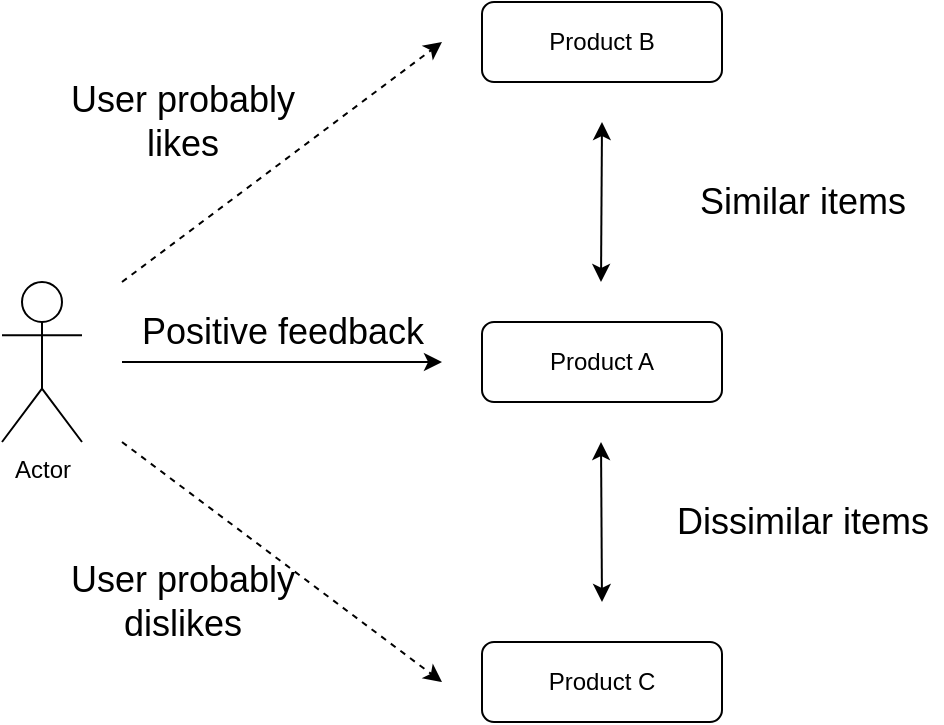 <mxfile version="14.5.7" type="device"><diagram id="C5RBs43oDa-KdzZeNtuy" name="Page-1"><mxGraphModel dx="792" dy="764" grid="1" gridSize="10" guides="1" tooltips="1" connect="1" arrows="1" fold="1" page="1" pageScale="1" pageWidth="827" pageHeight="1169" math="0" shadow="0"><root><mxCell id="WIyWlLk6GJQsqaUBKTNV-0"/><mxCell id="WIyWlLk6GJQsqaUBKTNV-1" parent="WIyWlLk6GJQsqaUBKTNV-0"/><mxCell id="CS3IYslGkxvQx55NJGGq-0" value="Actor" style="shape=umlActor;verticalLabelPosition=bottom;verticalAlign=top;html=1;outlineConnect=0;" vertex="1" parent="WIyWlLk6GJQsqaUBKTNV-1"><mxGeometry x="160" y="560" width="40" height="80" as="geometry"/></mxCell><mxCell id="CS3IYslGkxvQx55NJGGq-1" value="Product A" style="rounded=1;whiteSpace=wrap;html=1;fontSize=12;glass=0;strokeWidth=1;shadow=0;" vertex="1" parent="WIyWlLk6GJQsqaUBKTNV-1"><mxGeometry x="400" y="580" width="120" height="40" as="geometry"/></mxCell><mxCell id="CS3IYslGkxvQx55NJGGq-2" value="Product B" style="rounded=1;whiteSpace=wrap;html=1;fontSize=12;glass=0;strokeWidth=1;shadow=0;" vertex="1" parent="WIyWlLk6GJQsqaUBKTNV-1"><mxGeometry x="400" y="420" width="120" height="40" as="geometry"/></mxCell><mxCell id="CS3IYslGkxvQx55NJGGq-3" value="Product C" style="rounded=1;whiteSpace=wrap;html=1;fontSize=12;glass=0;strokeWidth=1;shadow=0;" vertex="1" parent="WIyWlLk6GJQsqaUBKTNV-1"><mxGeometry x="400" y="740" width="120" height="40" as="geometry"/></mxCell><mxCell id="CS3IYslGkxvQx55NJGGq-4" value="" style="endArrow=classic;html=1;" edge="1" parent="WIyWlLk6GJQsqaUBKTNV-1"><mxGeometry width="50" height="50" relative="1" as="geometry"><mxPoint x="220" y="600" as="sourcePoint"/><mxPoint x="380" y="600" as="targetPoint"/></mxGeometry></mxCell><mxCell id="CS3IYslGkxvQx55NJGGq-5" value="&lt;span style=&quot;font-size: 18px&quot;&gt;Positive feedback&lt;/span&gt;" style="text;html=1;align=center;verticalAlign=middle;resizable=0;points=[];autosize=1;" vertex="1" parent="WIyWlLk6GJQsqaUBKTNV-1"><mxGeometry x="220" y="575" width="160" height="20" as="geometry"/></mxCell><mxCell id="CS3IYslGkxvQx55NJGGq-7" value="" style="endArrow=classic;startArrow=classic;html=1;" edge="1" parent="WIyWlLk6GJQsqaUBKTNV-1"><mxGeometry width="50" height="50" relative="1" as="geometry"><mxPoint x="460" y="720" as="sourcePoint"/><mxPoint x="459.5" y="640" as="targetPoint"/></mxGeometry></mxCell><mxCell id="CS3IYslGkxvQx55NJGGq-8" value="" style="endArrow=classic;startArrow=classic;html=1;" edge="1" parent="WIyWlLk6GJQsqaUBKTNV-1"><mxGeometry width="50" height="50" relative="1" as="geometry"><mxPoint x="459.5" y="560" as="sourcePoint"/><mxPoint x="460" y="480" as="targetPoint"/></mxGeometry></mxCell><mxCell id="CS3IYslGkxvQx55NJGGq-9" value="&lt;span style=&quot;font-size: 18px&quot;&gt;Similar items&lt;/span&gt;" style="text;html=1;align=center;verticalAlign=middle;resizable=0;points=[];autosize=1;" vertex="1" parent="WIyWlLk6GJQsqaUBKTNV-1"><mxGeometry x="500" y="510" width="120" height="20" as="geometry"/></mxCell><mxCell id="CS3IYslGkxvQx55NJGGq-10" value="&lt;span style=&quot;font-size: 18px&quot;&gt;Dissimilar items&lt;br&gt;&lt;/span&gt;" style="text;html=1;align=center;verticalAlign=middle;resizable=0;points=[];autosize=1;" vertex="1" parent="WIyWlLk6GJQsqaUBKTNV-1"><mxGeometry x="490" y="670" width="140" height="20" as="geometry"/></mxCell><mxCell id="CS3IYslGkxvQx55NJGGq-14" value="&lt;span style=&quot;font-size: 18px&quot;&gt;User probably&lt;br&gt;likes&lt;br&gt;&lt;/span&gt;" style="text;html=1;align=center;verticalAlign=middle;resizable=0;points=[];autosize=1;" vertex="1" parent="WIyWlLk6GJQsqaUBKTNV-1"><mxGeometry x="185" y="460" width="130" height="40" as="geometry"/></mxCell><mxCell id="CS3IYslGkxvQx55NJGGq-15" value="&lt;span style=&quot;font-size: 18px&quot;&gt;User probably&lt;br&gt;dislikes&lt;br&gt;&lt;/span&gt;" style="text;html=1;align=center;verticalAlign=middle;resizable=0;points=[];autosize=1;" vertex="1" parent="WIyWlLk6GJQsqaUBKTNV-1"><mxGeometry x="185" y="700" width="130" height="40" as="geometry"/></mxCell><mxCell id="CS3IYslGkxvQx55NJGGq-17" value="" style="html=1;labelBackgroundColor=#ffffff;startArrow=none;startFill=0;startSize=6;endArrow=classic;endFill=1;endSize=6;jettySize=auto;orthogonalLoop=1;strokeWidth=1;dashed=1;fontSize=14;" edge="1" parent="WIyWlLk6GJQsqaUBKTNV-1"><mxGeometry width="60" height="60" relative="1" as="geometry"><mxPoint x="220" y="560" as="sourcePoint"/><mxPoint x="380" y="440" as="targetPoint"/></mxGeometry></mxCell><mxCell id="CS3IYslGkxvQx55NJGGq-18" value="" style="html=1;labelBackgroundColor=#ffffff;startArrow=none;startFill=0;startSize=6;endArrow=classic;endFill=1;endSize=6;jettySize=auto;orthogonalLoop=1;strokeWidth=1;dashed=1;fontSize=14;" edge="1" parent="WIyWlLk6GJQsqaUBKTNV-1"><mxGeometry width="60" height="60" relative="1" as="geometry"><mxPoint x="220" y="640" as="sourcePoint"/><mxPoint x="380" y="760" as="targetPoint"/></mxGeometry></mxCell></root></mxGraphModel></diagram></mxfile>